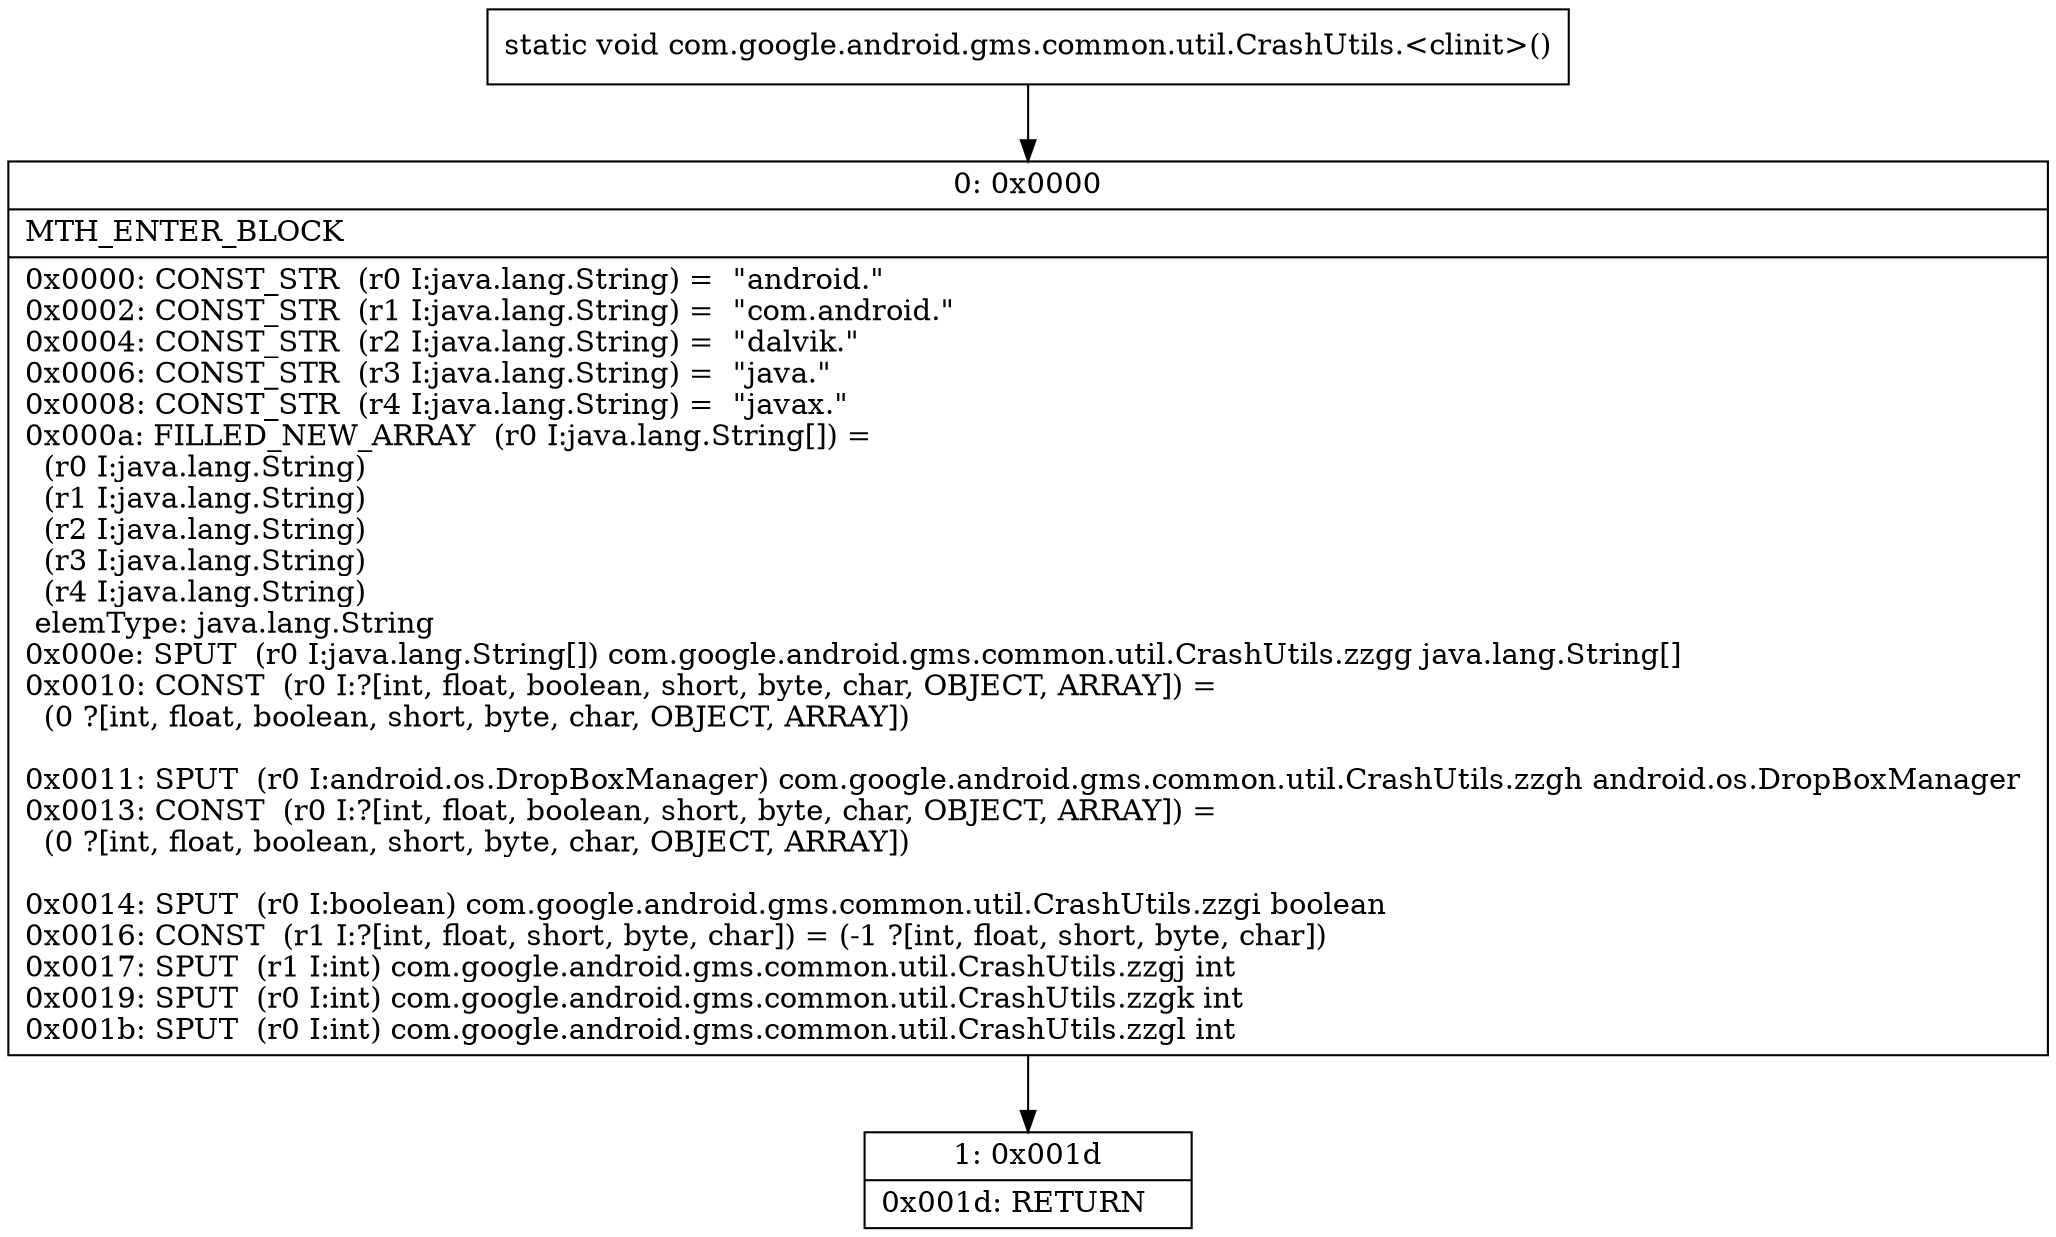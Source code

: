 digraph "CFG forcom.google.android.gms.common.util.CrashUtils.\<clinit\>()V" {
Node_0 [shape=record,label="{0\:\ 0x0000|MTH_ENTER_BLOCK\l|0x0000: CONST_STR  (r0 I:java.lang.String) =  \"android.\" \l0x0002: CONST_STR  (r1 I:java.lang.String) =  \"com.android.\" \l0x0004: CONST_STR  (r2 I:java.lang.String) =  \"dalvik.\" \l0x0006: CONST_STR  (r3 I:java.lang.String) =  \"java.\" \l0x0008: CONST_STR  (r4 I:java.lang.String) =  \"javax.\" \l0x000a: FILLED_NEW_ARRAY  (r0 I:java.lang.String[]) = \l  (r0 I:java.lang.String)\l  (r1 I:java.lang.String)\l  (r2 I:java.lang.String)\l  (r3 I:java.lang.String)\l  (r4 I:java.lang.String)\l elemType: java.lang.String \l0x000e: SPUT  (r0 I:java.lang.String[]) com.google.android.gms.common.util.CrashUtils.zzgg java.lang.String[] \l0x0010: CONST  (r0 I:?[int, float, boolean, short, byte, char, OBJECT, ARRAY]) = \l  (0 ?[int, float, boolean, short, byte, char, OBJECT, ARRAY])\l \l0x0011: SPUT  (r0 I:android.os.DropBoxManager) com.google.android.gms.common.util.CrashUtils.zzgh android.os.DropBoxManager \l0x0013: CONST  (r0 I:?[int, float, boolean, short, byte, char, OBJECT, ARRAY]) = \l  (0 ?[int, float, boolean, short, byte, char, OBJECT, ARRAY])\l \l0x0014: SPUT  (r0 I:boolean) com.google.android.gms.common.util.CrashUtils.zzgi boolean \l0x0016: CONST  (r1 I:?[int, float, short, byte, char]) = (\-1 ?[int, float, short, byte, char]) \l0x0017: SPUT  (r1 I:int) com.google.android.gms.common.util.CrashUtils.zzgj int \l0x0019: SPUT  (r0 I:int) com.google.android.gms.common.util.CrashUtils.zzgk int \l0x001b: SPUT  (r0 I:int) com.google.android.gms.common.util.CrashUtils.zzgl int \l}"];
Node_1 [shape=record,label="{1\:\ 0x001d|0x001d: RETURN   \l}"];
MethodNode[shape=record,label="{static void com.google.android.gms.common.util.CrashUtils.\<clinit\>() }"];
MethodNode -> Node_0;
Node_0 -> Node_1;
}

